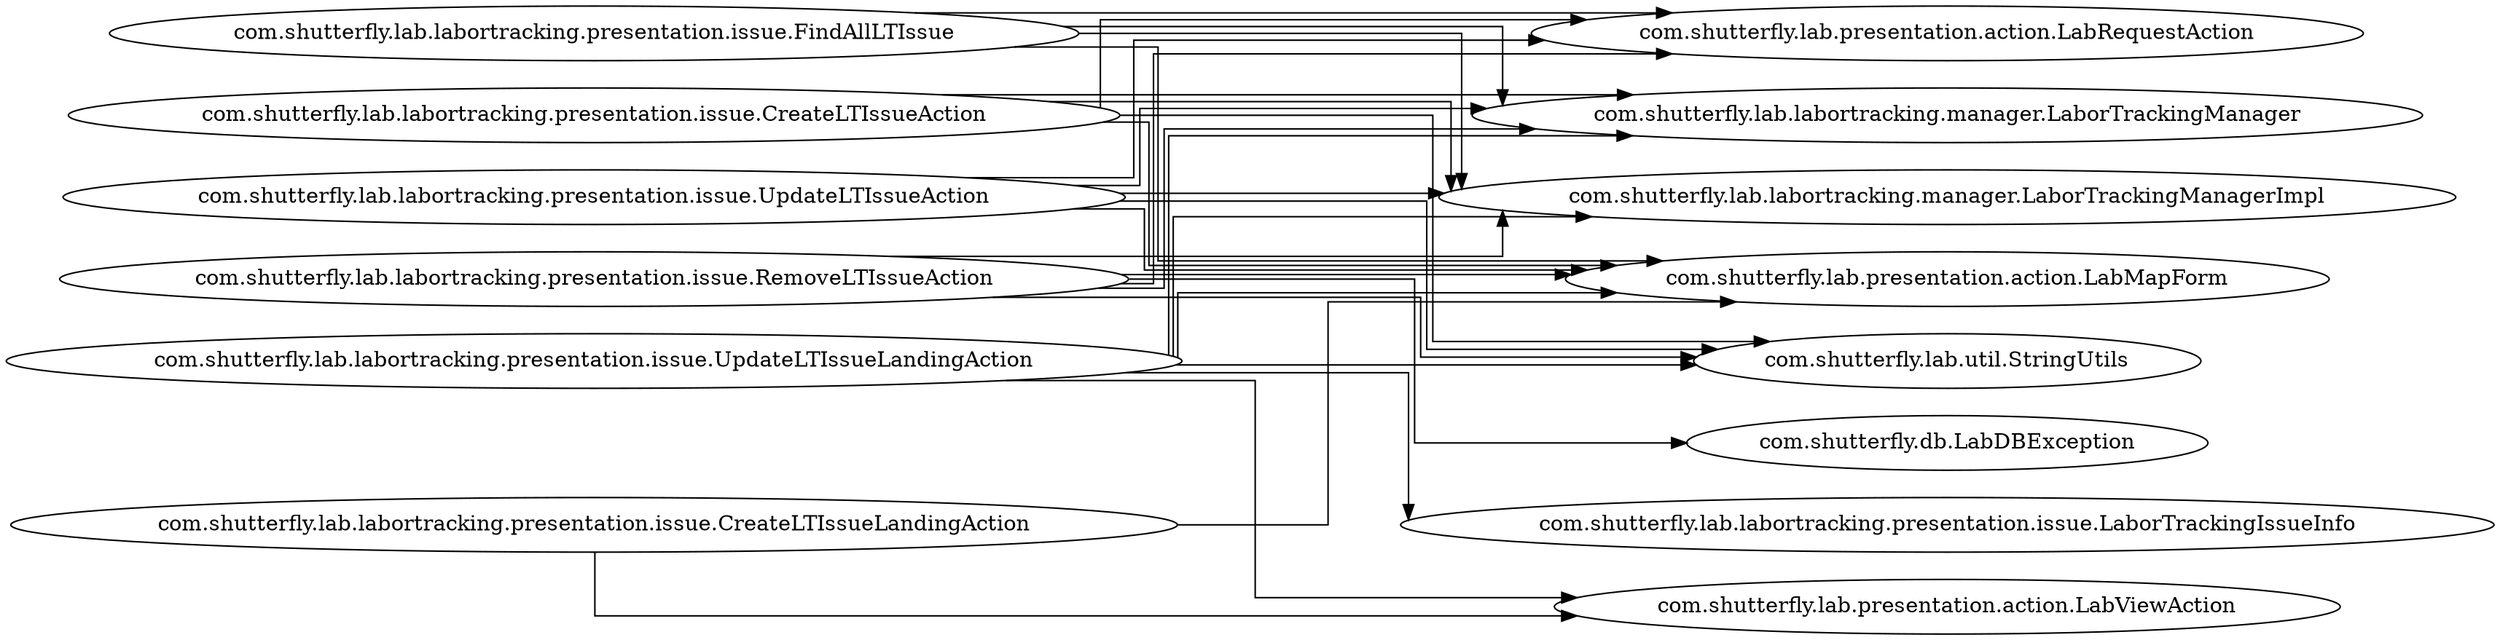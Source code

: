 digraph dependencyGraph {
 concentrate=true;
 rankdir="LR"; 
ranksep="2.0";
"com.shutterfly.lab.labortracking.presentation.issue.CreateLTIssueAction"; 
"com.shutterfly.lab.labortracking.presentation.issue.CreateLTIssueAction"->"com.shutterfly.lab.presentation.action.LabRequestAction";
"com.shutterfly.lab.labortracking.presentation.issue.CreateLTIssueAction"->"com.shutterfly.lab.presentation.action.LabMapForm";
"com.shutterfly.lab.labortracking.presentation.issue.CreateLTIssueAction"->"com.shutterfly.lab.labortracking.manager.LaborTrackingManager";
"com.shutterfly.lab.labortracking.presentation.issue.CreateLTIssueAction"->"com.shutterfly.lab.util.StringUtils";
"com.shutterfly.lab.labortracking.presentation.issue.CreateLTIssueAction"->"com.shutterfly.lab.labortracking.manager.LaborTrackingManagerImpl";
"com.shutterfly.lab.labortracking.presentation.issue.CreateLTIssueLandingAction"; 
"com.shutterfly.lab.labortracking.presentation.issue.CreateLTIssueLandingAction"->"com.shutterfly.lab.presentation.action.LabViewAction";
"com.shutterfly.lab.labortracking.presentation.issue.CreateLTIssueLandingAction"->"com.shutterfly.lab.presentation.action.LabMapForm";
"com.shutterfly.lab.labortracking.presentation.issue.FindAllLTIssue"; 
"com.shutterfly.lab.labortracking.presentation.issue.FindAllLTIssue"->"com.shutterfly.lab.presentation.action.LabRequestAction";
"com.shutterfly.lab.labortracking.presentation.issue.FindAllLTIssue"->"com.shutterfly.lab.presentation.action.LabMapForm";
"com.shutterfly.lab.labortracking.presentation.issue.FindAllLTIssue"->"com.shutterfly.lab.labortracking.manager.LaborTrackingManager";
"com.shutterfly.lab.labortracking.presentation.issue.FindAllLTIssue"->"com.shutterfly.lab.labortracking.manager.LaborTrackingManagerImpl";
"com.shutterfly.lab.labortracking.presentation.issue.LaborTrackingIssueInfo"; 
"com.shutterfly.lab.labortracking.presentation.issue.RemoveLTIssueAction"; 
"com.shutterfly.lab.labortracking.presentation.issue.RemoveLTIssueAction"->"com.shutterfly.lab.presentation.action.LabRequestAction";
"com.shutterfly.lab.labortracking.presentation.issue.RemoveLTIssueAction"->"com.shutterfly.lab.presentation.action.LabMapForm";
"com.shutterfly.lab.labortracking.presentation.issue.RemoveLTIssueAction"->"com.shutterfly.lab.labortracking.manager.LaborTrackingManager";
"com.shutterfly.lab.labortracking.presentation.issue.RemoveLTIssueAction"->"com.shutterfly.db.LabDBException";
"com.shutterfly.lab.labortracking.presentation.issue.RemoveLTIssueAction"->"com.shutterfly.lab.util.StringUtils";
"com.shutterfly.lab.labortracking.presentation.issue.RemoveLTIssueAction"->"com.shutterfly.lab.labortracking.manager.LaborTrackingManagerImpl";
"com.shutterfly.lab.labortracking.presentation.issue.UpdateLTIssueAction"; 
"com.shutterfly.lab.labortracking.presentation.issue.UpdateLTIssueAction"->"com.shutterfly.lab.presentation.action.LabRequestAction";
"com.shutterfly.lab.labortracking.presentation.issue.UpdateLTIssueAction"->"com.shutterfly.lab.presentation.action.LabMapForm";
"com.shutterfly.lab.labortracking.presentation.issue.UpdateLTIssueAction"->"com.shutterfly.lab.labortracking.manager.LaborTrackingManager";
"com.shutterfly.lab.labortracking.presentation.issue.UpdateLTIssueAction"->"com.shutterfly.lab.util.StringUtils";
"com.shutterfly.lab.labortracking.presentation.issue.UpdateLTIssueAction"->"com.shutterfly.lab.labortracking.manager.LaborTrackingManagerImpl";
"com.shutterfly.lab.labortracking.presentation.issue.UpdateLTIssueLandingAction"; 
"com.shutterfly.lab.labortracking.presentation.issue.UpdateLTIssueLandingAction"->"com.shutterfly.lab.presentation.action.LabViewAction";
"com.shutterfly.lab.labortracking.presentation.issue.UpdateLTIssueLandingAction"->"com.shutterfly.lab.presentation.action.LabMapForm";
"com.shutterfly.lab.labortracking.presentation.issue.UpdateLTIssueLandingAction"->"com.shutterfly.lab.labortracking.manager.LaborTrackingManager";
"com.shutterfly.lab.labortracking.presentation.issue.UpdateLTIssueLandingAction"->"com.shutterfly.lab.labortracking.presentation.issue.LaborTrackingIssueInfo";
"com.shutterfly.lab.labortracking.presentation.issue.UpdateLTIssueLandingAction"->"com.shutterfly.lab.util.StringUtils";
"com.shutterfly.lab.labortracking.presentation.issue.UpdateLTIssueLandingAction"->"com.shutterfly.lab.labortracking.manager.LaborTrackingManagerImpl";
splines="ortho";
}